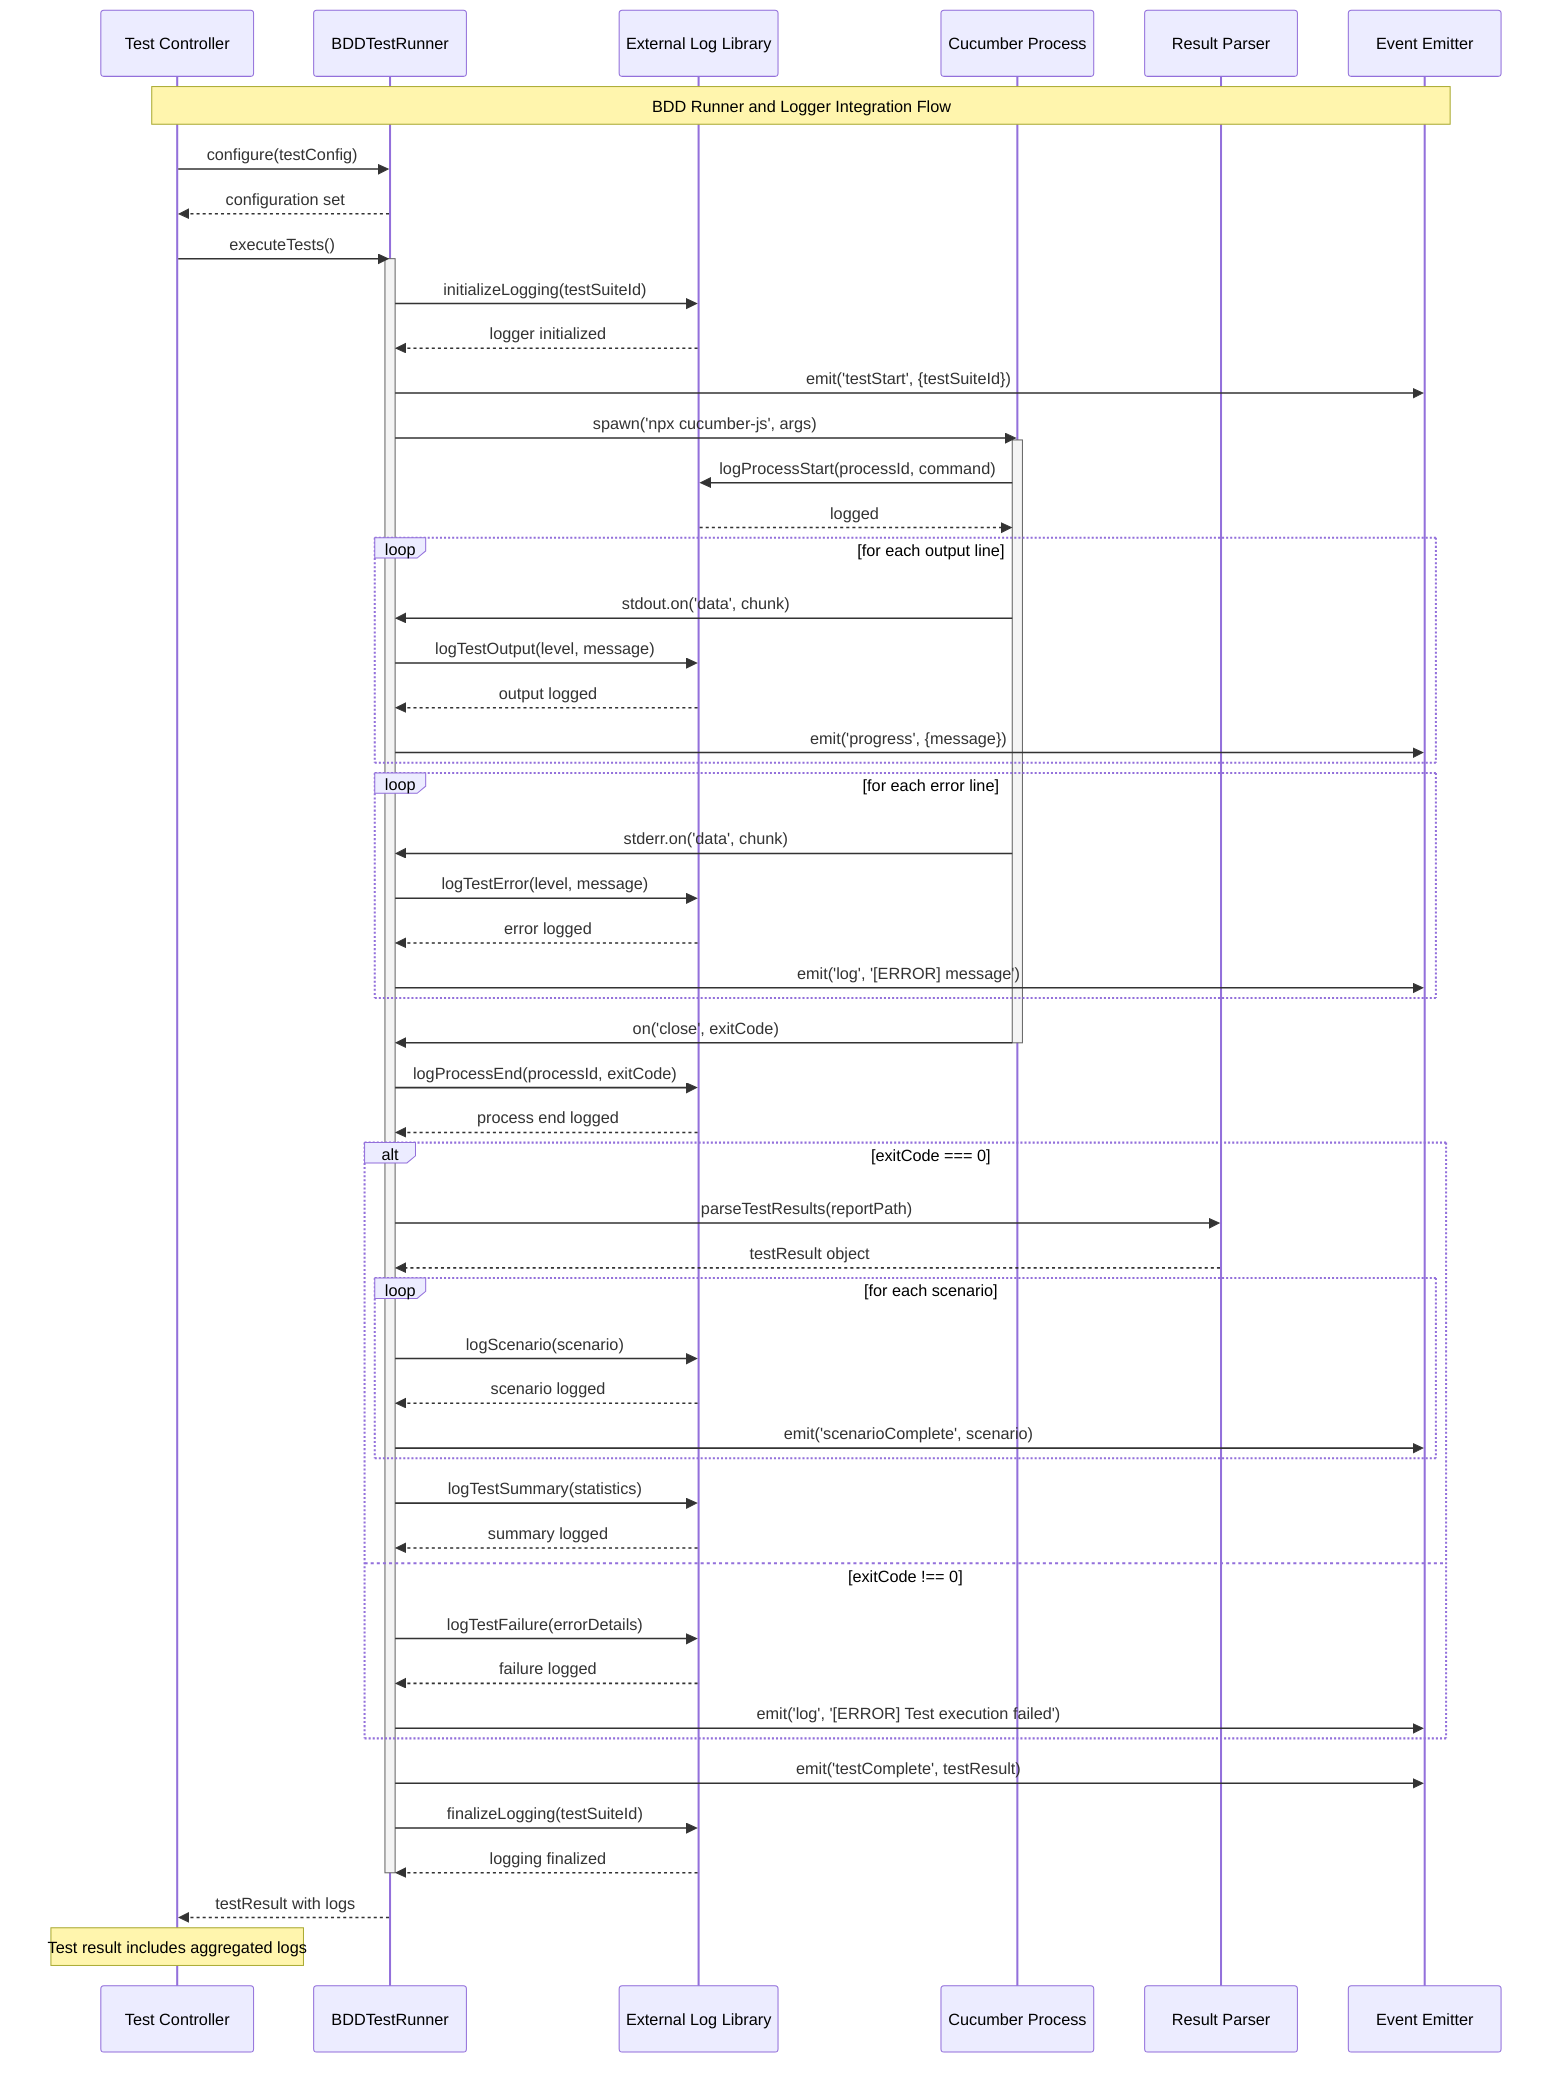 sequenceDiagram
    participant TC as Test Controller
    participant BDD as BDDTestRunner
    participant Logger as External Log Library
    participant Process as Cucumber Process
    participant Parser as Result Parser
    participant Events as Event Emitter

    Note over TC, Events: BDD Runner and Logger Integration Flow

    TC->>BDD: configure(testConfig)
    BDD-->>TC: configuration set
    
    TC->>BDD: executeTests()
    activate BDD
    
    BDD->>Logger: initializeLogging(testSuiteId)
    Logger-->>BDD: logger initialized
    
    BDD->>Events: emit('testStart', {testSuiteId})
    
    BDD->>Process: spawn('npx cucumber-js', args)
    activate Process
    
    Process->>Logger: logProcessStart(processId, command)
    Logger-->>Process: logged
    
    loop for each output line
        Process->>BDD: stdout.on('data', chunk)
        BDD->>Logger: logTestOutput(level, message)
        Logger-->>BDD: output logged
        BDD->>Events: emit('progress', {message})
    end
    
    loop for each error line
        Process->>BDD: stderr.on('data', chunk)
        BDD->>Logger: logTestError(level, message)
        Logger-->>BDD: error logged
        BDD->>Events: emit('log', '[ERROR] message')
    end
    
    Process->>BDD: on('close', exitCode)
    deactivate Process
    
    BDD->>Logger: logProcessEnd(processId, exitCode)
    Logger-->>BDD: process end logged
    
    alt exitCode === 0
        BDD->>Parser: parseTestResults(reportPath)
        Parser-->>BDD: testResult object
        
        loop for each scenario
            BDD->>Logger: logScenario(scenario)
            Logger-->>BDD: scenario logged
            BDD->>Events: emit('scenarioComplete', scenario)
        end
        
        BDD->>Logger: logTestSummary(statistics)
        Logger-->>BDD: summary logged
    else exitCode !== 0
        BDD->>Logger: logTestFailure(errorDetails)
        Logger-->>BDD: failure logged
        BDD->>Events: emit('log', '[ERROR] Test execution failed')
    end
    
    BDD->>Events: emit('testComplete', testResult)
    
    BDD->>Logger: finalizeLogging(testSuiteId)
    Logger-->>BDD: logging finalized
    
    deactivate BDD
    
    BDD-->>TC: testResult with logs
    
    Note over TC: Test result includes aggregated logs
